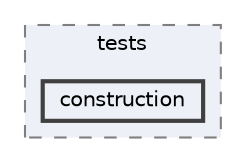 digraph "env/lib/python3.12/site-packages/pandas/tests/construction"
{
 // LATEX_PDF_SIZE
  bgcolor="transparent";
  edge [fontname=Helvetica,fontsize=10,labelfontname=Helvetica,labelfontsize=10];
  node [fontname=Helvetica,fontsize=10,shape=box,height=0.2,width=0.4];
  compound=true
  subgraph clusterdir_91871cae130114fea1adc38d91e4f59c {
    graph [ bgcolor="#edf0f7", pencolor="grey50", label="tests", fontname=Helvetica,fontsize=10 style="filled,dashed", URL="dir_91871cae130114fea1adc38d91e4f59c.html",tooltip=""]
  dir_9f0b9b0130f1d9796e612596fb3b7005 [label="construction", fillcolor="#edf0f7", color="grey25", style="filled,bold", URL="dir_9f0b9b0130f1d9796e612596fb3b7005.html",tooltip=""];
  }
}
